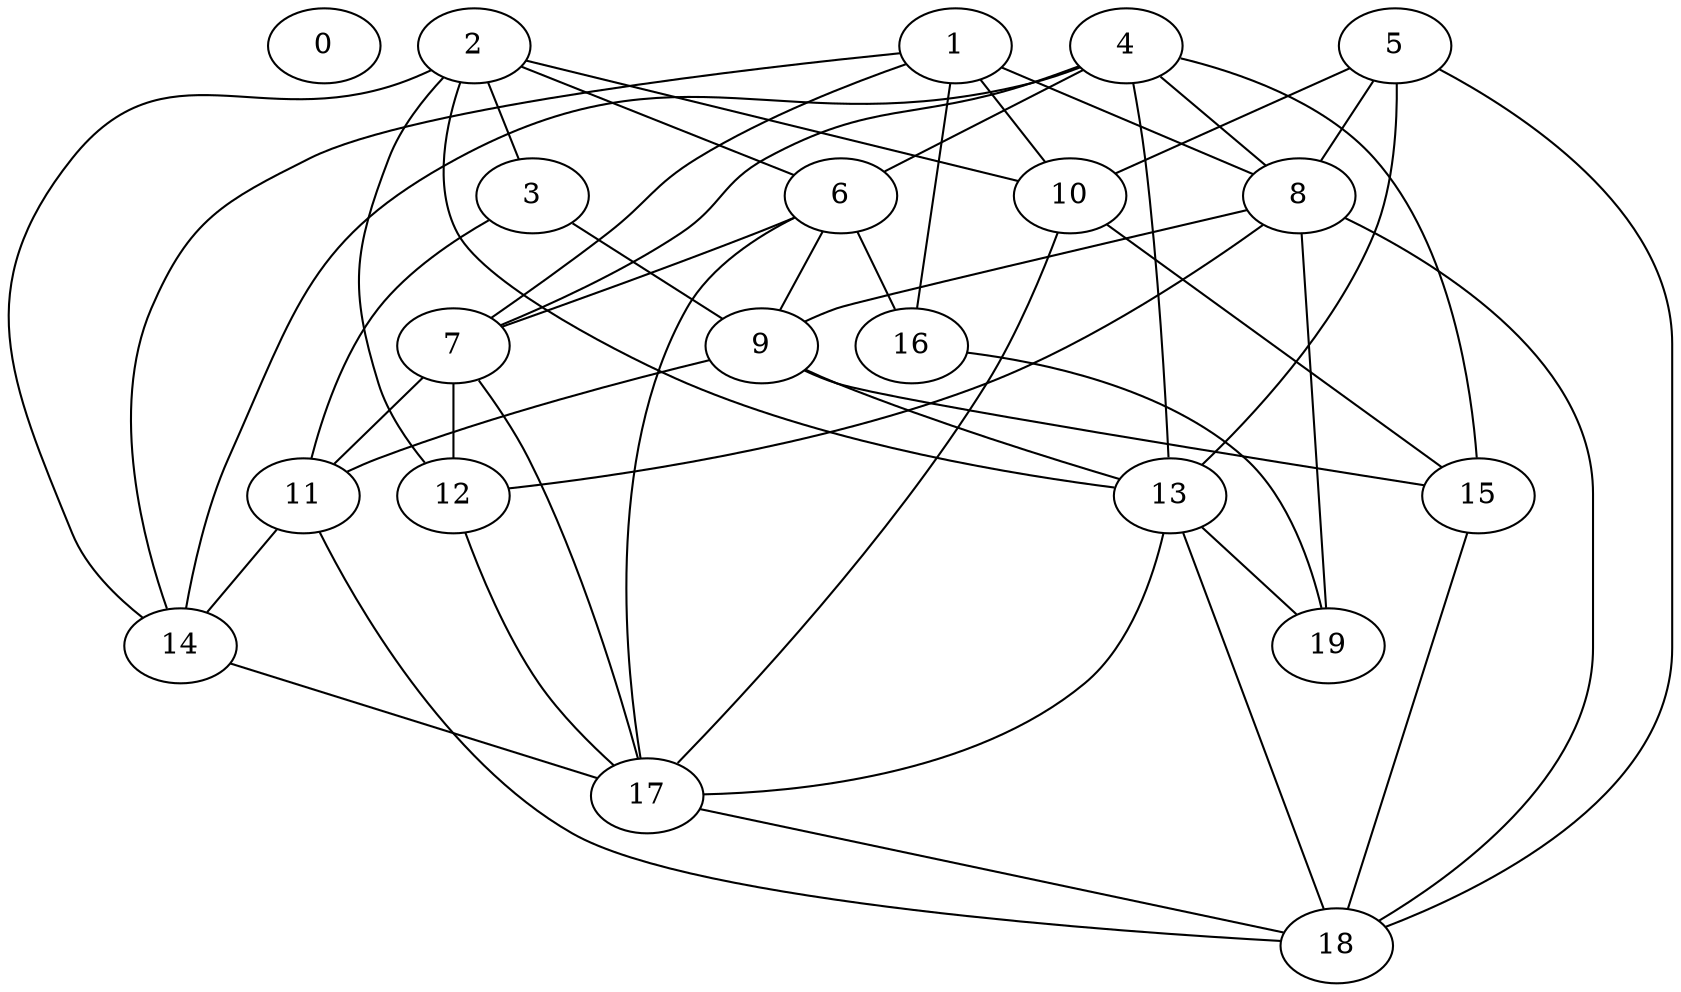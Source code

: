 strict graph  {
	0;
	1 -- 10;
	1 -- 16;
	1 -- 7;
	1 -- 14;
	1 -- 8;
	2 -- 6;
	2 -- 3;
	2 -- 10;
	2 -- 13;
	2 -- 14;
	2 -- 12;
	3 -- 9;
	3 -- 11;
	4 -- 6;
	4 -- 7;
	4 -- 13;
	4 -- 14;
	4 -- 15;
	4 -- 8;
	5 -- 10;
	5 -- 18;
	5 -- 13;
	5 -- 8;
	6 -- 9;
	6 -- 16;
	6 -- 17;
	6 -- 7;
	7 -- 17;
	7 -- 11;
	7 -- 12;
	8 -- 9;
	8 -- 18;
	8 -- 19;
	8 -- 12;
	9 -- 13;
	9 -- 15;
	9 -- 11;
	10 -- 17;
	10 -- 15;
	11 -- 18;
	11 -- 14;
	12 -- 17;
	13 -- 17;
	13 -- 18;
	13 -- 19;
	14 -- 17;
	15 -- 18;
	16 -- 19;
	17 -- 18;
}
